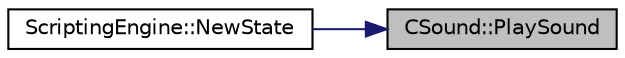 digraph "CSound::PlaySound"
{
 // LATEX_PDF_SIZE
  edge [fontname="Helvetica",fontsize="10",labelfontname="Helvetica",labelfontsize="10"];
  node [fontname="Helvetica",fontsize="10",shape=record];
  rankdir="RL";
  Node5 [label="CSound::PlaySound",height=0.2,width=0.4,color="black", fillcolor="grey75", style="filled", fontcolor="black",tooltip="Play Sound."];
  Node5 -> Node6 [dir="back",color="midnightblue",fontsize="10",style="solid",fontname="Helvetica"];
  Node6 [label="ScriptingEngine::NewState",height=0.2,width=0.4,color="black", fillcolor="white", style="filled",URL="$class_scripting_engine.html#a125a0c206da8e74b8f6664c4e523606a",tooltip="Sets up the engine with initial processes and variables and exposes engine functionality to lua."];
}
